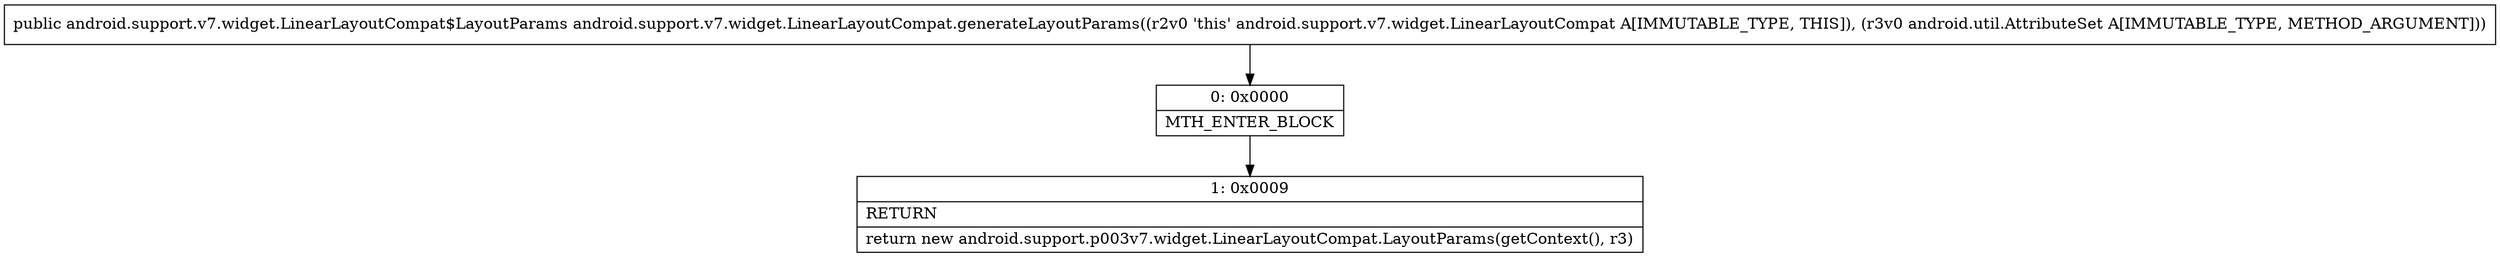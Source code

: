 digraph "CFG forandroid.support.v7.widget.LinearLayoutCompat.generateLayoutParams(Landroid\/util\/AttributeSet;)Landroid\/support\/v7\/widget\/LinearLayoutCompat$LayoutParams;" {
Node_0 [shape=record,label="{0\:\ 0x0000|MTH_ENTER_BLOCK\l}"];
Node_1 [shape=record,label="{1\:\ 0x0009|RETURN\l|return new android.support.p003v7.widget.LinearLayoutCompat.LayoutParams(getContext(), r3)\l}"];
MethodNode[shape=record,label="{public android.support.v7.widget.LinearLayoutCompat$LayoutParams android.support.v7.widget.LinearLayoutCompat.generateLayoutParams((r2v0 'this' android.support.v7.widget.LinearLayoutCompat A[IMMUTABLE_TYPE, THIS]), (r3v0 android.util.AttributeSet A[IMMUTABLE_TYPE, METHOD_ARGUMENT])) }"];
MethodNode -> Node_0;
Node_0 -> Node_1;
}

